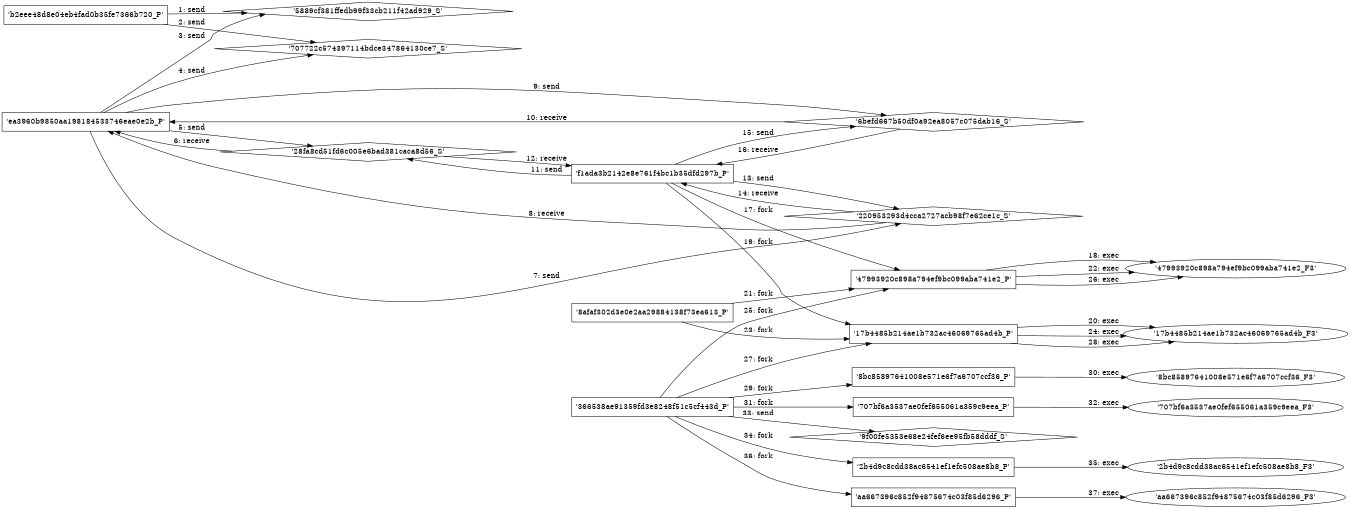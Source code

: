 digraph "D:\Learning\Paper\apt\基于CTI的攻击预警\Dataset\攻击图\ASGfromALLCTI\Two in Three Hotel Websites Leak Guest Booking Details and Allow Access to Personal Data.dot" {
rankdir="LR"
size="9"
fixedsize="false"
splines="true"
nodesep=0.3
ranksep=0
fontsize=10
overlap="scalexy"
engine= "neato"
	"'5889cf381ffedb99f33cb211f42ad929_S'" [node_type=Socket shape=diamond]
	"'b2eee48d8e04eb4fad0b35fe7366b720_P'" [node_type=Process shape=box]
	"'b2eee48d8e04eb4fad0b35fe7366b720_P'" -> "'5889cf381ffedb99f33cb211f42ad929_S'" [label="1: send"]
	"'707722c574397114bdce347864130ce7_S'" [node_type=Socket shape=diamond]
	"'b2eee48d8e04eb4fad0b35fe7366b720_P'" [node_type=Process shape=box]
	"'b2eee48d8e04eb4fad0b35fe7366b720_P'" -> "'707722c574397114bdce347864130ce7_S'" [label="2: send"]
	"'5889cf381ffedb99f33cb211f42ad929_S'" [node_type=Socket shape=diamond]
	"'ea3960b9850aa198184533746eae0e2b_P'" [node_type=Process shape=box]
	"'ea3960b9850aa198184533746eae0e2b_P'" -> "'5889cf381ffedb99f33cb211f42ad929_S'" [label="3: send"]
	"'707722c574397114bdce347864130ce7_S'" [node_type=Socket shape=diamond]
	"'ea3960b9850aa198184533746eae0e2b_P'" [node_type=Process shape=box]
	"'ea3960b9850aa198184533746eae0e2b_P'" -> "'707722c574397114bdce347864130ce7_S'" [label="4: send"]
	"'28fa8cd51fd6c005e6bad381caca8d56_S'" [node_type=Socket shape=diamond]
	"'ea3960b9850aa198184533746eae0e2b_P'" [node_type=Process shape=box]
	"'ea3960b9850aa198184533746eae0e2b_P'" -> "'28fa8cd51fd6c005e6bad381caca8d56_S'" [label="5: send"]
	"'28fa8cd51fd6c005e6bad381caca8d56_S'" -> "'ea3960b9850aa198184533746eae0e2b_P'" [label="6: receive"]
	"'220953293d4cca2727acb98f7e62ce1c_S'" [node_type=Socket shape=diamond]
	"'ea3960b9850aa198184533746eae0e2b_P'" [node_type=Process shape=box]
	"'ea3960b9850aa198184533746eae0e2b_P'" -> "'220953293d4cca2727acb98f7e62ce1c_S'" [label="7: send"]
	"'220953293d4cca2727acb98f7e62ce1c_S'" -> "'ea3960b9850aa198184533746eae0e2b_P'" [label="8: receive"]
	"'6befd667b50df0a92ea8057c075dab16_S'" [node_type=Socket shape=diamond]
	"'ea3960b9850aa198184533746eae0e2b_P'" [node_type=Process shape=box]
	"'ea3960b9850aa198184533746eae0e2b_P'" -> "'6befd667b50df0a92ea8057c075dab16_S'" [label="9: send"]
	"'6befd667b50df0a92ea8057c075dab16_S'" -> "'ea3960b9850aa198184533746eae0e2b_P'" [label="10: receive"]
	"'28fa8cd51fd6c005e6bad381caca8d56_S'" [node_type=Socket shape=diamond]
	"'f1ada3b2142e8e761f4bc1b35dfd297b_P'" [node_type=Process shape=box]
	"'f1ada3b2142e8e761f4bc1b35dfd297b_P'" -> "'28fa8cd51fd6c005e6bad381caca8d56_S'" [label="11: send"]
	"'28fa8cd51fd6c005e6bad381caca8d56_S'" -> "'f1ada3b2142e8e761f4bc1b35dfd297b_P'" [label="12: receive"]
	"'220953293d4cca2727acb98f7e62ce1c_S'" [node_type=Socket shape=diamond]
	"'f1ada3b2142e8e761f4bc1b35dfd297b_P'" [node_type=Process shape=box]
	"'f1ada3b2142e8e761f4bc1b35dfd297b_P'" -> "'220953293d4cca2727acb98f7e62ce1c_S'" [label="13: send"]
	"'220953293d4cca2727acb98f7e62ce1c_S'" -> "'f1ada3b2142e8e761f4bc1b35dfd297b_P'" [label="14: receive"]
	"'6befd667b50df0a92ea8057c075dab16_S'" [node_type=Socket shape=diamond]
	"'f1ada3b2142e8e761f4bc1b35dfd297b_P'" [node_type=Process shape=box]
	"'f1ada3b2142e8e761f4bc1b35dfd297b_P'" -> "'6befd667b50df0a92ea8057c075dab16_S'" [label="15: send"]
	"'6befd667b50df0a92ea8057c075dab16_S'" -> "'f1ada3b2142e8e761f4bc1b35dfd297b_P'" [label="16: receive"]
	"'f1ada3b2142e8e761f4bc1b35dfd297b_P'" [node_type=Process shape=box]
	"'47993920c898a794ef9bc099aba741e2_P'" [node_type=Process shape=box]
	"'f1ada3b2142e8e761f4bc1b35dfd297b_P'" -> "'47993920c898a794ef9bc099aba741e2_P'" [label="17: fork"]
	"'47993920c898a794ef9bc099aba741e2_P'" [node_type=Process shape=box]
	"'47993920c898a794ef9bc099aba741e2_F3'" [node_type=File shape=ellipse]
	"'47993920c898a794ef9bc099aba741e2_P'" -> "'47993920c898a794ef9bc099aba741e2_F3'" [label="18: exec"]
	"'f1ada3b2142e8e761f4bc1b35dfd297b_P'" [node_type=Process shape=box]
	"'17b4485b214ae1b732ac46069765ad4b_P'" [node_type=Process shape=box]
	"'f1ada3b2142e8e761f4bc1b35dfd297b_P'" -> "'17b4485b214ae1b732ac46069765ad4b_P'" [label="19: fork"]
	"'17b4485b214ae1b732ac46069765ad4b_P'" [node_type=Process shape=box]
	"'17b4485b214ae1b732ac46069765ad4b_F3'" [node_type=File shape=ellipse]
	"'17b4485b214ae1b732ac46069765ad4b_P'" -> "'17b4485b214ae1b732ac46069765ad4b_F3'" [label="20: exec"]
	"'8afaf302d3e0e2aa29884138f73ea613_P'" [node_type=Process shape=box]
	"'47993920c898a794ef9bc099aba741e2_P'" [node_type=Process shape=box]
	"'8afaf302d3e0e2aa29884138f73ea613_P'" -> "'47993920c898a794ef9bc099aba741e2_P'" [label="21: fork"]
	"'47993920c898a794ef9bc099aba741e2_P'" [node_type=Process shape=box]
	"'47993920c898a794ef9bc099aba741e2_F3'" [node_type=File shape=ellipse]
	"'47993920c898a794ef9bc099aba741e2_P'" -> "'47993920c898a794ef9bc099aba741e2_F3'" [label="22: exec"]
	"'8afaf302d3e0e2aa29884138f73ea613_P'" [node_type=Process shape=box]
	"'17b4485b214ae1b732ac46069765ad4b_P'" [node_type=Process shape=box]
	"'8afaf302d3e0e2aa29884138f73ea613_P'" -> "'17b4485b214ae1b732ac46069765ad4b_P'" [label="23: fork"]
	"'17b4485b214ae1b732ac46069765ad4b_P'" [node_type=Process shape=box]
	"'17b4485b214ae1b732ac46069765ad4b_F3'" [node_type=File shape=ellipse]
	"'17b4485b214ae1b732ac46069765ad4b_P'" -> "'17b4485b214ae1b732ac46069765ad4b_F3'" [label="24: exec"]
	"'366538ae91359fd3e8248f51c5cf443d_P'" [node_type=Process shape=box]
	"'47993920c898a794ef9bc099aba741e2_P'" [node_type=Process shape=box]
	"'366538ae91359fd3e8248f51c5cf443d_P'" -> "'47993920c898a794ef9bc099aba741e2_P'" [label="25: fork"]
	"'47993920c898a794ef9bc099aba741e2_P'" [node_type=Process shape=box]
	"'47993920c898a794ef9bc099aba741e2_F3'" [node_type=File shape=ellipse]
	"'47993920c898a794ef9bc099aba741e2_P'" -> "'47993920c898a794ef9bc099aba741e2_F3'" [label="26: exec"]
	"'366538ae91359fd3e8248f51c5cf443d_P'" [node_type=Process shape=box]
	"'17b4485b214ae1b732ac46069765ad4b_P'" [node_type=Process shape=box]
	"'366538ae91359fd3e8248f51c5cf443d_P'" -> "'17b4485b214ae1b732ac46069765ad4b_P'" [label="27: fork"]
	"'17b4485b214ae1b732ac46069765ad4b_P'" [node_type=Process shape=box]
	"'17b4485b214ae1b732ac46069765ad4b_F3'" [node_type=File shape=ellipse]
	"'17b4485b214ae1b732ac46069765ad4b_P'" -> "'17b4485b214ae1b732ac46069765ad4b_F3'" [label="28: exec"]
	"'366538ae91359fd3e8248f51c5cf443d_P'" [node_type=Process shape=box]
	"'8bc85897641008e571e6f7a6707ccf36_P'" [node_type=Process shape=box]
	"'366538ae91359fd3e8248f51c5cf443d_P'" -> "'8bc85897641008e571e6f7a6707ccf36_P'" [label="29: fork"]
	"'8bc85897641008e571e6f7a6707ccf36_P'" [node_type=Process shape=box]
	"'8bc85897641008e571e6f7a6707ccf36_F3'" [node_type=File shape=ellipse]
	"'8bc85897641008e571e6f7a6707ccf36_P'" -> "'8bc85897641008e571e6f7a6707ccf36_F3'" [label="30: exec"]
	"'366538ae91359fd3e8248f51c5cf443d_P'" [node_type=Process shape=box]
	"'707bf6a3537ae0fef655061a359c9eea_P'" [node_type=Process shape=box]
	"'366538ae91359fd3e8248f51c5cf443d_P'" -> "'707bf6a3537ae0fef655061a359c9eea_P'" [label="31: fork"]
	"'707bf6a3537ae0fef655061a359c9eea_P'" [node_type=Process shape=box]
	"'707bf6a3537ae0fef655061a359c9eea_F3'" [node_type=File shape=ellipse]
	"'707bf6a3537ae0fef655061a359c9eea_P'" -> "'707bf6a3537ae0fef655061a359c9eea_F3'" [label="32: exec"]
	"'9f00fe5353e68e24fef6ee95fb58dddf_S'" [node_type=Socket shape=diamond]
	"'366538ae91359fd3e8248f51c5cf443d_P'" [node_type=Process shape=box]
	"'366538ae91359fd3e8248f51c5cf443d_P'" -> "'9f00fe5353e68e24fef6ee95fb58dddf_S'" [label="33: send"]
	"'366538ae91359fd3e8248f51c5cf443d_P'" [node_type=Process shape=box]
	"'2b4d9c8cdd38ac6541ef1efc508ae8b8_P'" [node_type=Process shape=box]
	"'366538ae91359fd3e8248f51c5cf443d_P'" -> "'2b4d9c8cdd38ac6541ef1efc508ae8b8_P'" [label="34: fork"]
	"'2b4d9c8cdd38ac6541ef1efc508ae8b8_P'" [node_type=Process shape=box]
	"'2b4d9c8cdd38ac6541ef1efc508ae8b8_F3'" [node_type=File shape=ellipse]
	"'2b4d9c8cdd38ac6541ef1efc508ae8b8_P'" -> "'2b4d9c8cdd38ac6541ef1efc508ae8b8_F3'" [label="35: exec"]
	"'366538ae91359fd3e8248f51c5cf443d_P'" [node_type=Process shape=box]
	"'aa667396c852f94875674c03f85d6296_P'" [node_type=Process shape=box]
	"'366538ae91359fd3e8248f51c5cf443d_P'" -> "'aa667396c852f94875674c03f85d6296_P'" [label="36: fork"]
	"'aa667396c852f94875674c03f85d6296_P'" [node_type=Process shape=box]
	"'aa667396c852f94875674c03f85d6296_F3'" [node_type=File shape=ellipse]
	"'aa667396c852f94875674c03f85d6296_P'" -> "'aa667396c852f94875674c03f85d6296_F3'" [label="37: exec"]
}
